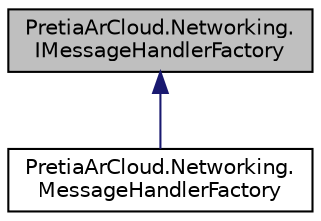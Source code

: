 digraph "PretiaArCloud.Networking.IMessageHandlerFactory"
{
 // LATEX_PDF_SIZE
  edge [fontname="Helvetica",fontsize="10",labelfontname="Helvetica",labelfontsize="10"];
  node [fontname="Helvetica",fontsize="10",shape=record];
  Node1 [label="PretiaArCloud.Networking.\lIMessageHandlerFactory",height=0.2,width=0.4,color="black", fillcolor="grey75", style="filled", fontcolor="black",tooltip=" "];
  Node1 -> Node2 [dir="back",color="midnightblue",fontsize="10",style="solid",fontname="Helvetica"];
  Node2 [label="PretiaArCloud.Networking.\lMessageHandlerFactory",height=0.2,width=0.4,color="black", fillcolor="white", style="filled",URL="$classPretiaArCloud_1_1Networking_1_1MessageHandlerFactory.html",tooltip=" "];
}

